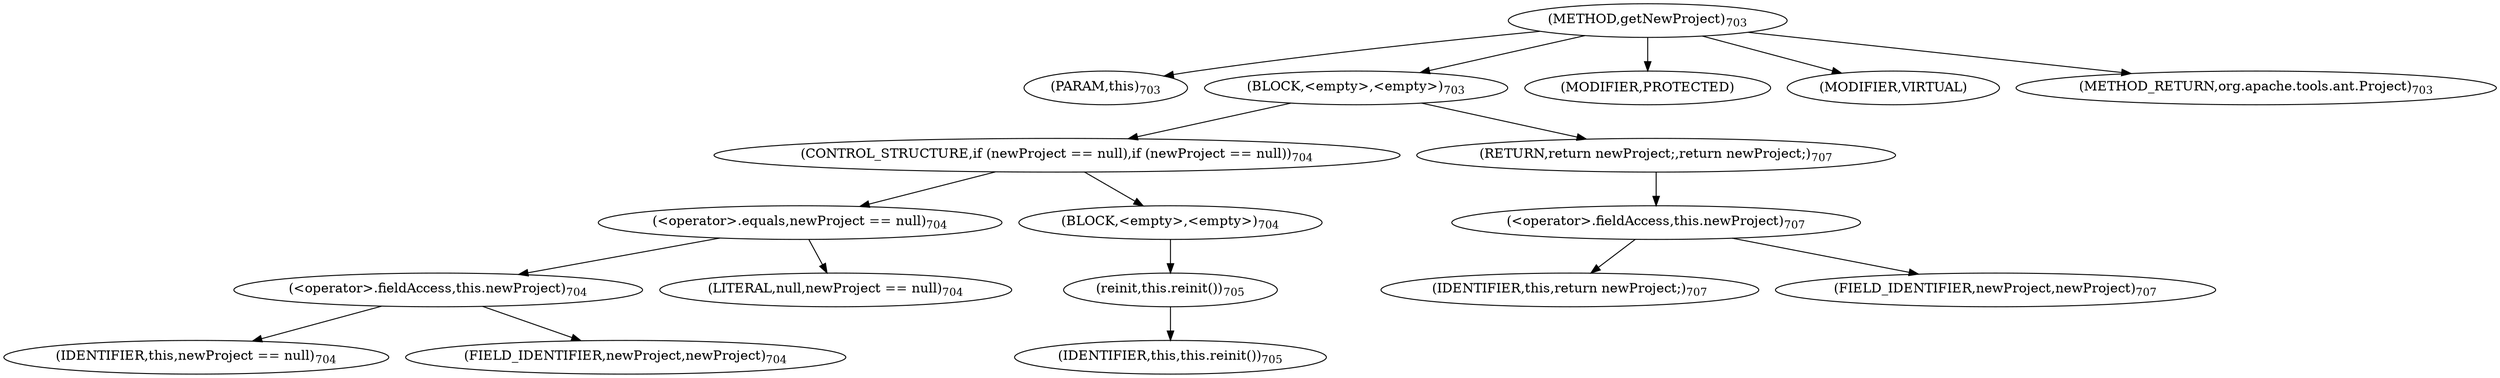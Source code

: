 digraph "getNewProject" {  
"1699" [label = <(METHOD,getNewProject)<SUB>703</SUB>> ]
"73" [label = <(PARAM,this)<SUB>703</SUB>> ]
"1700" [label = <(BLOCK,&lt;empty&gt;,&lt;empty&gt;)<SUB>703</SUB>> ]
"1701" [label = <(CONTROL_STRUCTURE,if (newProject == null),if (newProject == null))<SUB>704</SUB>> ]
"1702" [label = <(&lt;operator&gt;.equals,newProject == null)<SUB>704</SUB>> ]
"1703" [label = <(&lt;operator&gt;.fieldAccess,this.newProject)<SUB>704</SUB>> ]
"1704" [label = <(IDENTIFIER,this,newProject == null)<SUB>704</SUB>> ]
"1705" [label = <(FIELD_IDENTIFIER,newProject,newProject)<SUB>704</SUB>> ]
"1706" [label = <(LITERAL,null,newProject == null)<SUB>704</SUB>> ]
"1707" [label = <(BLOCK,&lt;empty&gt;,&lt;empty&gt;)<SUB>704</SUB>> ]
"1708" [label = <(reinit,this.reinit())<SUB>705</SUB>> ]
"72" [label = <(IDENTIFIER,this,this.reinit())<SUB>705</SUB>> ]
"1709" [label = <(RETURN,return newProject;,return newProject;)<SUB>707</SUB>> ]
"1710" [label = <(&lt;operator&gt;.fieldAccess,this.newProject)<SUB>707</SUB>> ]
"1711" [label = <(IDENTIFIER,this,return newProject;)<SUB>707</SUB>> ]
"1712" [label = <(FIELD_IDENTIFIER,newProject,newProject)<SUB>707</SUB>> ]
"1713" [label = <(MODIFIER,PROTECTED)> ]
"1714" [label = <(MODIFIER,VIRTUAL)> ]
"1715" [label = <(METHOD_RETURN,org.apache.tools.ant.Project)<SUB>703</SUB>> ]
  "1699" -> "73" 
  "1699" -> "1700" 
  "1699" -> "1713" 
  "1699" -> "1714" 
  "1699" -> "1715" 
  "1700" -> "1701" 
  "1700" -> "1709" 
  "1701" -> "1702" 
  "1701" -> "1707" 
  "1702" -> "1703" 
  "1702" -> "1706" 
  "1703" -> "1704" 
  "1703" -> "1705" 
  "1707" -> "1708" 
  "1708" -> "72" 
  "1709" -> "1710" 
  "1710" -> "1711" 
  "1710" -> "1712" 
}
